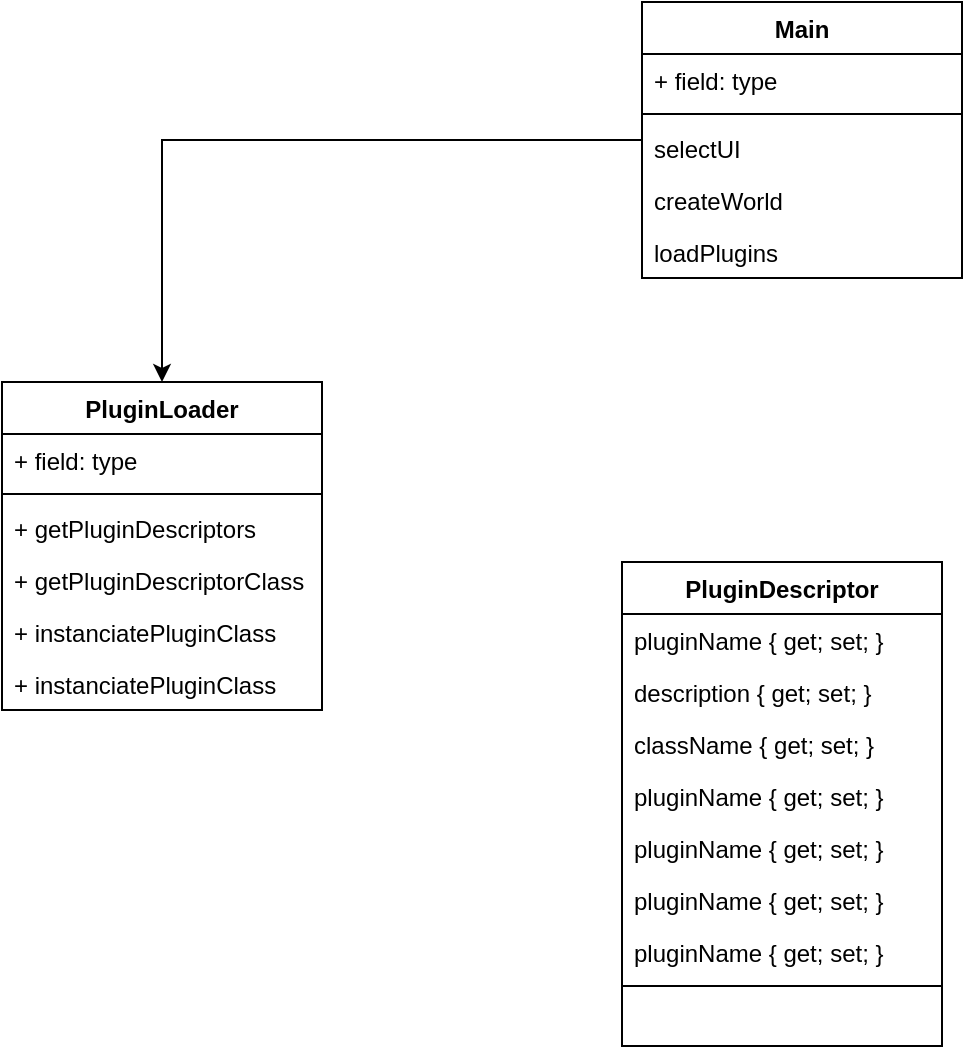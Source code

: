 <mxfile version="16.4.7" type="github">
  <diagram id="lZiLP6C_67f8I4D8mrBg" name="Page-1">
    <mxGraphModel dx="1422" dy="737" grid="1" gridSize="10" guides="1" tooltips="1" connect="1" arrows="1" fold="1" page="1" pageScale="1" pageWidth="827" pageHeight="1169" math="0" shadow="0">
      <root>
        <mxCell id="0" />
        <mxCell id="1" parent="0" />
        <mxCell id="iiDKv3-RJ3m2XZ2lpXmX-1" value="Main" style="swimlane;fontStyle=1;align=center;verticalAlign=top;childLayout=stackLayout;horizontal=1;startSize=26;horizontalStack=0;resizeParent=1;resizeParentMax=0;resizeLast=0;collapsible=1;marginBottom=0;" parent="1" vertex="1">
          <mxGeometry x="400" y="230" width="160" height="138" as="geometry" />
        </mxCell>
        <mxCell id="iiDKv3-RJ3m2XZ2lpXmX-2" value="+ field: type" style="text;strokeColor=none;fillColor=none;align=left;verticalAlign=top;spacingLeft=4;spacingRight=4;overflow=hidden;rotatable=0;points=[[0,0.5],[1,0.5]];portConstraint=eastwest;" parent="iiDKv3-RJ3m2XZ2lpXmX-1" vertex="1">
          <mxGeometry y="26" width="160" height="26" as="geometry" />
        </mxCell>
        <mxCell id="iiDKv3-RJ3m2XZ2lpXmX-3" value="" style="line;strokeWidth=1;fillColor=none;align=left;verticalAlign=middle;spacingTop=-1;spacingLeft=3;spacingRight=3;rotatable=0;labelPosition=right;points=[];portConstraint=eastwest;" parent="iiDKv3-RJ3m2XZ2lpXmX-1" vertex="1">
          <mxGeometry y="52" width="160" height="8" as="geometry" />
        </mxCell>
        <mxCell id="iiDKv3-RJ3m2XZ2lpXmX-4" value="selectUI" style="text;strokeColor=none;fillColor=none;align=left;verticalAlign=top;spacingLeft=4;spacingRight=4;overflow=hidden;rotatable=0;points=[[0,0.5],[1,0.5]];portConstraint=eastwest;" parent="iiDKv3-RJ3m2XZ2lpXmX-1" vertex="1">
          <mxGeometry y="60" width="160" height="26" as="geometry" />
        </mxCell>
        <mxCell id="iiDKv3-RJ3m2XZ2lpXmX-5" value="createWorld" style="text;strokeColor=none;fillColor=none;align=left;verticalAlign=top;spacingLeft=4;spacingRight=4;overflow=hidden;rotatable=0;points=[[0,0.5],[1,0.5]];portConstraint=eastwest;" parent="iiDKv3-RJ3m2XZ2lpXmX-1" vertex="1">
          <mxGeometry y="86" width="160" height="26" as="geometry" />
        </mxCell>
        <mxCell id="iiDKv3-RJ3m2XZ2lpXmX-6" value="loadPlugins" style="text;strokeColor=none;fillColor=none;align=left;verticalAlign=top;spacingLeft=4;spacingRight=4;overflow=hidden;rotatable=0;points=[[0,0.5],[1,0.5]];portConstraint=eastwest;" parent="iiDKv3-RJ3m2XZ2lpXmX-1" vertex="1">
          <mxGeometry y="112" width="160" height="26" as="geometry" />
        </mxCell>
        <mxCell id="iiDKv3-RJ3m2XZ2lpXmX-7" value="PluginLoader" style="swimlane;fontStyle=1;align=center;verticalAlign=top;childLayout=stackLayout;horizontal=1;startSize=26;horizontalStack=0;resizeParent=1;resizeParentMax=0;resizeLast=0;collapsible=1;marginBottom=0;" parent="1" vertex="1">
          <mxGeometry x="80" y="420" width="160" height="164" as="geometry" />
        </mxCell>
        <mxCell id="iiDKv3-RJ3m2XZ2lpXmX-8" value="+ field: type" style="text;strokeColor=none;fillColor=none;align=left;verticalAlign=top;spacingLeft=4;spacingRight=4;overflow=hidden;rotatable=0;points=[[0,0.5],[1,0.5]];portConstraint=eastwest;" parent="iiDKv3-RJ3m2XZ2lpXmX-7" vertex="1">
          <mxGeometry y="26" width="160" height="26" as="geometry" />
        </mxCell>
        <mxCell id="iiDKv3-RJ3m2XZ2lpXmX-9" value="" style="line;strokeWidth=1;fillColor=none;align=left;verticalAlign=middle;spacingTop=-1;spacingLeft=3;spacingRight=3;rotatable=0;labelPosition=right;points=[];portConstraint=eastwest;" parent="iiDKv3-RJ3m2XZ2lpXmX-7" vertex="1">
          <mxGeometry y="52" width="160" height="8" as="geometry" />
        </mxCell>
        <mxCell id="iiDKv3-RJ3m2XZ2lpXmX-10" value="+ getPluginDescriptors" style="text;strokeColor=none;fillColor=none;align=left;verticalAlign=top;spacingLeft=4;spacingRight=4;overflow=hidden;rotatable=0;points=[[0,0.5],[1,0.5]];portConstraint=eastwest;" parent="iiDKv3-RJ3m2XZ2lpXmX-7" vertex="1">
          <mxGeometry y="60" width="160" height="26" as="geometry" />
        </mxCell>
        <mxCell id="Q3dJM-tpdFy6hXJKalcR-1" value="+ getPluginDescriptorClass" style="text;strokeColor=none;fillColor=none;align=left;verticalAlign=top;spacingLeft=4;spacingRight=4;overflow=hidden;rotatable=0;points=[[0,0.5],[1,0.5]];portConstraint=eastwest;" vertex="1" parent="iiDKv3-RJ3m2XZ2lpXmX-7">
          <mxGeometry y="86" width="160" height="26" as="geometry" />
        </mxCell>
        <mxCell id="Q3dJM-tpdFy6hXJKalcR-2" value="+ instanciatePluginClass" style="text;strokeColor=none;fillColor=none;align=left;verticalAlign=top;spacingLeft=4;spacingRight=4;overflow=hidden;rotatable=0;points=[[0,0.5],[1,0.5]];portConstraint=eastwest;" vertex="1" parent="iiDKv3-RJ3m2XZ2lpXmX-7">
          <mxGeometry y="112" width="160" height="26" as="geometry" />
        </mxCell>
        <mxCell id="Q3dJM-tpdFy6hXJKalcR-3" value="+ instanciatePluginClass" style="text;strokeColor=none;fillColor=none;align=left;verticalAlign=top;spacingLeft=4;spacingRight=4;overflow=hidden;rotatable=0;points=[[0,0.5],[1,0.5]];portConstraint=eastwest;" vertex="1" parent="iiDKv3-RJ3m2XZ2lpXmX-7">
          <mxGeometry y="138" width="160" height="26" as="geometry" />
        </mxCell>
        <mxCell id="iiDKv3-RJ3m2XZ2lpXmX-11" style="edgeStyle=orthogonalEdgeStyle;rounded=0;orthogonalLoop=1;jettySize=auto;html=1;" parent="1" source="iiDKv3-RJ3m2XZ2lpXmX-1" target="iiDKv3-RJ3m2XZ2lpXmX-7" edge="1">
          <mxGeometry relative="1" as="geometry" />
        </mxCell>
        <mxCell id="Q3dJM-tpdFy6hXJKalcR-4" value="PluginDescriptor" style="swimlane;fontStyle=1;align=center;verticalAlign=top;childLayout=stackLayout;horizontal=1;startSize=26;horizontalStack=0;resizeParent=1;resizeParentMax=0;resizeLast=0;collapsible=1;marginBottom=0;" vertex="1" parent="1">
          <mxGeometry x="390" y="510" width="160" height="242" as="geometry" />
        </mxCell>
        <mxCell id="Q3dJM-tpdFy6hXJKalcR-5" value="pluginName { get; set; }" style="text;strokeColor=none;fillColor=none;align=left;verticalAlign=top;spacingLeft=4;spacingRight=4;overflow=hidden;rotatable=0;points=[[0,0.5],[1,0.5]];portConstraint=eastwest;" vertex="1" parent="Q3dJM-tpdFy6hXJKalcR-4">
          <mxGeometry y="26" width="160" height="26" as="geometry" />
        </mxCell>
        <mxCell id="Q3dJM-tpdFy6hXJKalcR-11" value="description { get; set; }" style="text;strokeColor=none;fillColor=none;align=left;verticalAlign=top;spacingLeft=4;spacingRight=4;overflow=hidden;rotatable=0;points=[[0,0.5],[1,0.5]];portConstraint=eastwest;" vertex="1" parent="Q3dJM-tpdFy6hXJKalcR-4">
          <mxGeometry y="52" width="160" height="26" as="geometry" />
        </mxCell>
        <mxCell id="Q3dJM-tpdFy6hXJKalcR-12" value="className { get; set; }" style="text;strokeColor=none;fillColor=none;align=left;verticalAlign=top;spacingLeft=4;spacingRight=4;overflow=hidden;rotatable=0;points=[[0,0.5],[1,0.5]];portConstraint=eastwest;" vertex="1" parent="Q3dJM-tpdFy6hXJKalcR-4">
          <mxGeometry y="78" width="160" height="26" as="geometry" />
        </mxCell>
        <mxCell id="Q3dJM-tpdFy6hXJKalcR-13" value="pluginName { get; set; }" style="text;strokeColor=none;fillColor=none;align=left;verticalAlign=top;spacingLeft=4;spacingRight=4;overflow=hidden;rotatable=0;points=[[0,0.5],[1,0.5]];portConstraint=eastwest;" vertex="1" parent="Q3dJM-tpdFy6hXJKalcR-4">
          <mxGeometry y="104" width="160" height="26" as="geometry" />
        </mxCell>
        <mxCell id="Q3dJM-tpdFy6hXJKalcR-14" value="pluginName { get; set; }" style="text;strokeColor=none;fillColor=none;align=left;verticalAlign=top;spacingLeft=4;spacingRight=4;overflow=hidden;rotatable=0;points=[[0,0.5],[1,0.5]];portConstraint=eastwest;" vertex="1" parent="Q3dJM-tpdFy6hXJKalcR-4">
          <mxGeometry y="130" width="160" height="26" as="geometry" />
        </mxCell>
        <mxCell id="Q3dJM-tpdFy6hXJKalcR-15" value="pluginName { get; set; }" style="text;strokeColor=none;fillColor=none;align=left;verticalAlign=top;spacingLeft=4;spacingRight=4;overflow=hidden;rotatable=0;points=[[0,0.5],[1,0.5]];portConstraint=eastwest;" vertex="1" parent="Q3dJM-tpdFy6hXJKalcR-4">
          <mxGeometry y="156" width="160" height="26" as="geometry" />
        </mxCell>
        <mxCell id="Q3dJM-tpdFy6hXJKalcR-16" value="pluginName { get; set; }" style="text;strokeColor=none;fillColor=none;align=left;verticalAlign=top;spacingLeft=4;spacingRight=4;overflow=hidden;rotatable=0;points=[[0,0.5],[1,0.5]];portConstraint=eastwest;" vertex="1" parent="Q3dJM-tpdFy6hXJKalcR-4">
          <mxGeometry y="182" width="160" height="26" as="geometry" />
        </mxCell>
        <mxCell id="Q3dJM-tpdFy6hXJKalcR-6" value="" style="line;strokeWidth=1;fillColor=none;align=left;verticalAlign=middle;spacingTop=-1;spacingLeft=3;spacingRight=3;rotatable=0;labelPosition=right;points=[];portConstraint=eastwest;" vertex="1" parent="Q3dJM-tpdFy6hXJKalcR-4">
          <mxGeometry y="208" width="160" height="8" as="geometry" />
        </mxCell>
        <mxCell id="Q3dJM-tpdFy6hXJKalcR-10" value=" " style="text;strokeColor=none;fillColor=none;align=left;verticalAlign=top;spacingLeft=4;spacingRight=4;overflow=hidden;rotatable=0;points=[[0,0.5],[1,0.5]];portConstraint=eastwest;" vertex="1" parent="Q3dJM-tpdFy6hXJKalcR-4">
          <mxGeometry y="216" width="160" height="26" as="geometry" />
        </mxCell>
      </root>
    </mxGraphModel>
  </diagram>
</mxfile>
